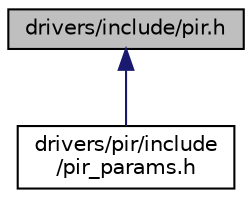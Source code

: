 digraph "drivers/include/pir.h"
{
 // LATEX_PDF_SIZE
  edge [fontname="Helvetica",fontsize="10",labelfontname="Helvetica",labelfontsize="10"];
  node [fontname="Helvetica",fontsize="10",shape=record];
  Node1 [label="drivers/include/pir.h",height=0.2,width=0.4,color="black", fillcolor="grey75", style="filled", fontcolor="black",tooltip="Device driver interface for the PIR motion sensor."];
  Node1 -> Node2 [dir="back",color="midnightblue",fontsize="10",style="solid",fontname="Helvetica"];
  Node2 [label="drivers/pir/include\l/pir_params.h",height=0.2,width=0.4,color="black", fillcolor="white", style="filled",URL="$pir__params_8h.html",tooltip="Default configuration for PIR devices."];
}
